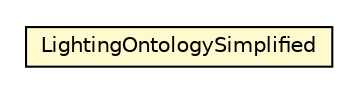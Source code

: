 #!/usr/local/bin/dot
#
# Class diagram 
# Generated by UMLGraph version R5_6-24-gf6e263 (http://www.umlgraph.org/)
#

digraph G {
	edge [fontname="Helvetica",fontsize=10,labelfontname="Helvetica",labelfontsize=10];
	node [fontname="Helvetica",fontsize=10,shape=plaintext];
	nodesep=0.25;
	ranksep=0.5;
	// org.universAAL.ontology.lighting.simple.LightingOntologySimplified
	c12457 [label=<<table title="org.universAAL.ontology.lighting.simple.LightingOntologySimplified" border="0" cellborder="1" cellspacing="0" cellpadding="2" port="p" bgcolor="lemonChiffon" href="./LightingOntologySimplified.html">
		<tr><td><table border="0" cellspacing="0" cellpadding="1">
<tr><td align="center" balign="center"> LightingOntologySimplified </td></tr>
		</table></td></tr>
		</table>>, URL="./LightingOntologySimplified.html", fontname="Helvetica", fontcolor="black", fontsize=10.0];
}

